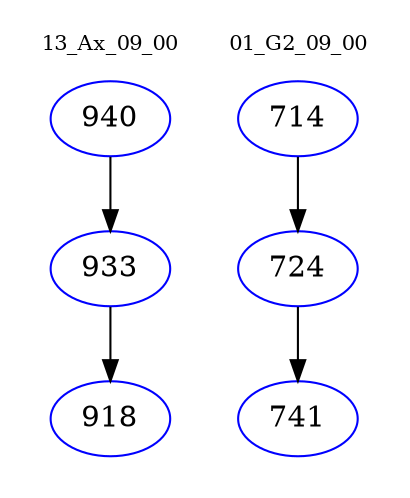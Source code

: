 digraph{
subgraph cluster_0 {
color = white
label = "13_Ax_09_00";
fontsize=10;
T0_940 [label="940", color="blue"]
T0_940 -> T0_933 [color="black"]
T0_933 [label="933", color="blue"]
T0_933 -> T0_918 [color="black"]
T0_918 [label="918", color="blue"]
}
subgraph cluster_1 {
color = white
label = "01_G2_09_00";
fontsize=10;
T1_714 [label="714", color="blue"]
T1_714 -> T1_724 [color="black"]
T1_724 [label="724", color="blue"]
T1_724 -> T1_741 [color="black"]
T1_741 [label="741", color="blue"]
}
}
